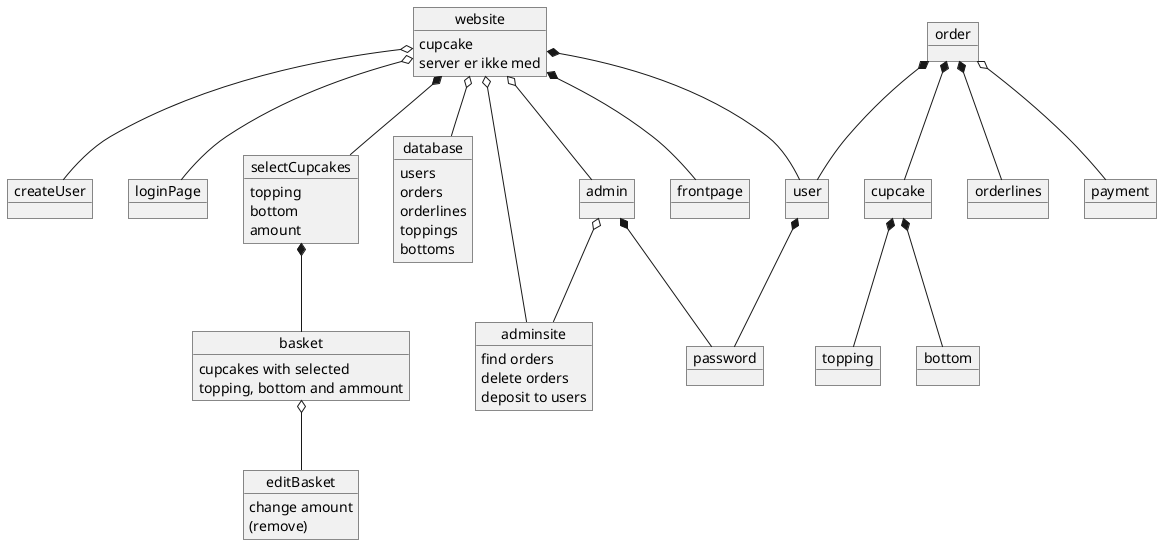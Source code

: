 @startuml

object website{
cupcake
server er ikke med
}
object database {
users
orders
orderlines
toppings
bottoms
}
object frontpage
object createUser
object loginPage
object user
object admin
object selectCupcakes{
topping
bottom
amount
}
object basket{
cupcakes with selected
 topping, bottom and ammount
}
object editBasket{
change amount
(remove)
}
object order
object payment
object cupcake
object topping
object bottom
object orderlines
object password
object adminsite {
find orders
delete orders
deposit to users
}

website o-- database
website *-- frontpage
website o-- loginPage
website o-- createUser
website *-- user
website o-- admin
website *-- selectCupcakes
selectCupcakes *-- basket

basket o-- editBasket
order *-- user
order *-- cupcake
order o-- payment
cupcake *-- topping
cupcake *-- bottom
order *-- orderlines
user *-- password
admin *-- password
admin o-- adminsite
website o-- adminsite
@enduml

